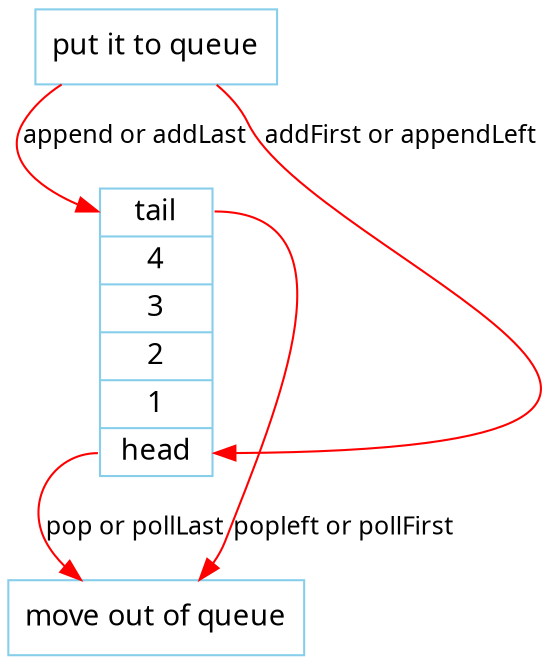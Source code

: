 digraph deque{
    fontname ="verdana";
    fontsize=12;
    rankdir=TB;
    node [fontname = "Verdana", fontsize = 14, color="skyblue", shape="record"];
    edge [fontname = "Verdana", fontsize = 12, color="red", style="solid"];

    queue [label="{<tail>tail|4|3|2|1|<head>head}"];
    INPUT [label="put it to queue"]
    OUTPUT [label ="move out of queue"]

    INPUT -> queue:tail [label ="append or addLast"]
    queue:head -> OUTPUT [label ="pop or pollLast"]
    INPUT -> queue:head[label ="addFirst or appendLeft"]
    queue:tail -> OUTPUT [label ="popleft or pollFirst"]
}